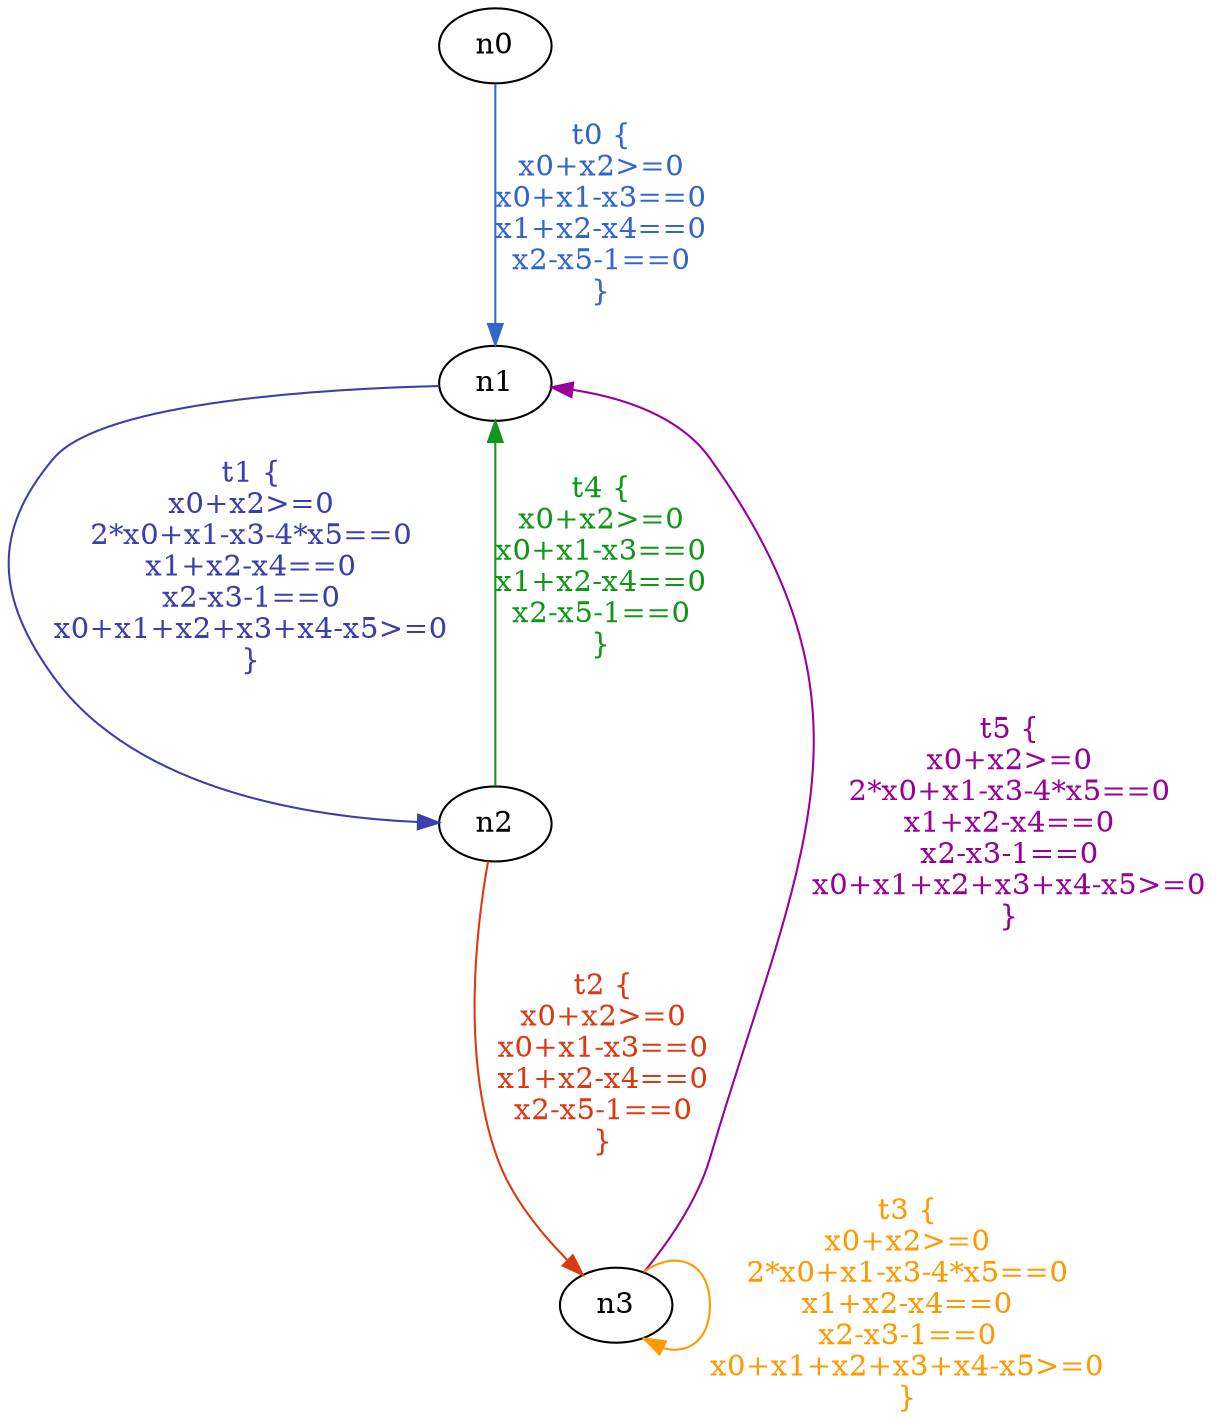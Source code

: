 digraph "" {
n0;
n1;
n2;
n3;
n0 -> n1  [color="#3366CC", fontcolor="#3366CC", key=t0, label="t0 {\nx0+x2>=0\nx0+x1-x3==0\nx1+x2-x4==0\nx2-x5-1==0\n}", name=t0, source=n0, target=n1, tr_polyhedron="A 3-dimensional polyhedron in QQ^6 defined as the convex hull of 1 point, 1 ray, 2 lines"];
n1 -> n2  [color="#3B3EAC", fontcolor="#3B3EAC", key=t1, label="t1 {\nx0+x2>=0\n2*x0+x1-x3-4*x5==0\nx1+x2-x4==0\nx2-x3-1==0\nx0+x1+x2+x3+x4-x5>=0\n}", name=t1, source=n1, target=n2, tr_polyhedron="A 3-dimensional polyhedron in QQ^6 defined as the convex hull of 1 point, 2 rays, 1 line"];
n2 -> n1  [color="#109618", fontcolor="#109618", key=t4, label="t4 {\nx0+x2>=0\nx0+x1-x3==0\nx1+x2-x4==0\nx2-x5-1==0\n}", name=t4, source=n2, target=n1, tr_polyhedron="A 3-dimensional polyhedron in QQ^6 defined as the convex hull of 1 point, 1 ray, 2 lines"];
n2 -> n3  [color="#DC3912", fontcolor="#DC3912", key=t2, label="t2 {\nx0+x2>=0\nx0+x1-x3==0\nx1+x2-x4==0\nx2-x5-1==0\n}", name=t2, source=n2, target=n3, tr_polyhedron="A 3-dimensional polyhedron in QQ^6 defined as the convex hull of 1 point, 1 ray, 2 lines"];
n3 -> n1  [color="#990099", fontcolor="#990099", key=t5, label="t5 {\nx0+x2>=0\n2*x0+x1-x3-4*x5==0\nx1+x2-x4==0\nx2-x3-1==0\nx0+x1+x2+x3+x4-x5>=0\n}", name=t5, source=n3, target=n1, tr_polyhedron="A 3-dimensional polyhedron in QQ^6 defined as the convex hull of 1 point, 2 rays, 1 line"];
n3 -> n3  [color="#FF9900", fontcolor="#FF9900", key=t3, label="t3 {\nx0+x2>=0\n2*x0+x1-x3-4*x5==0\nx1+x2-x4==0\nx2-x3-1==0\nx0+x1+x2+x3+x4-x5>=0\n}", name=t3, source=n3, target=n3, tr_polyhedron="A 3-dimensional polyhedron in QQ^6 defined as the convex hull of 1 point, 2 rays, 1 line"];
}
